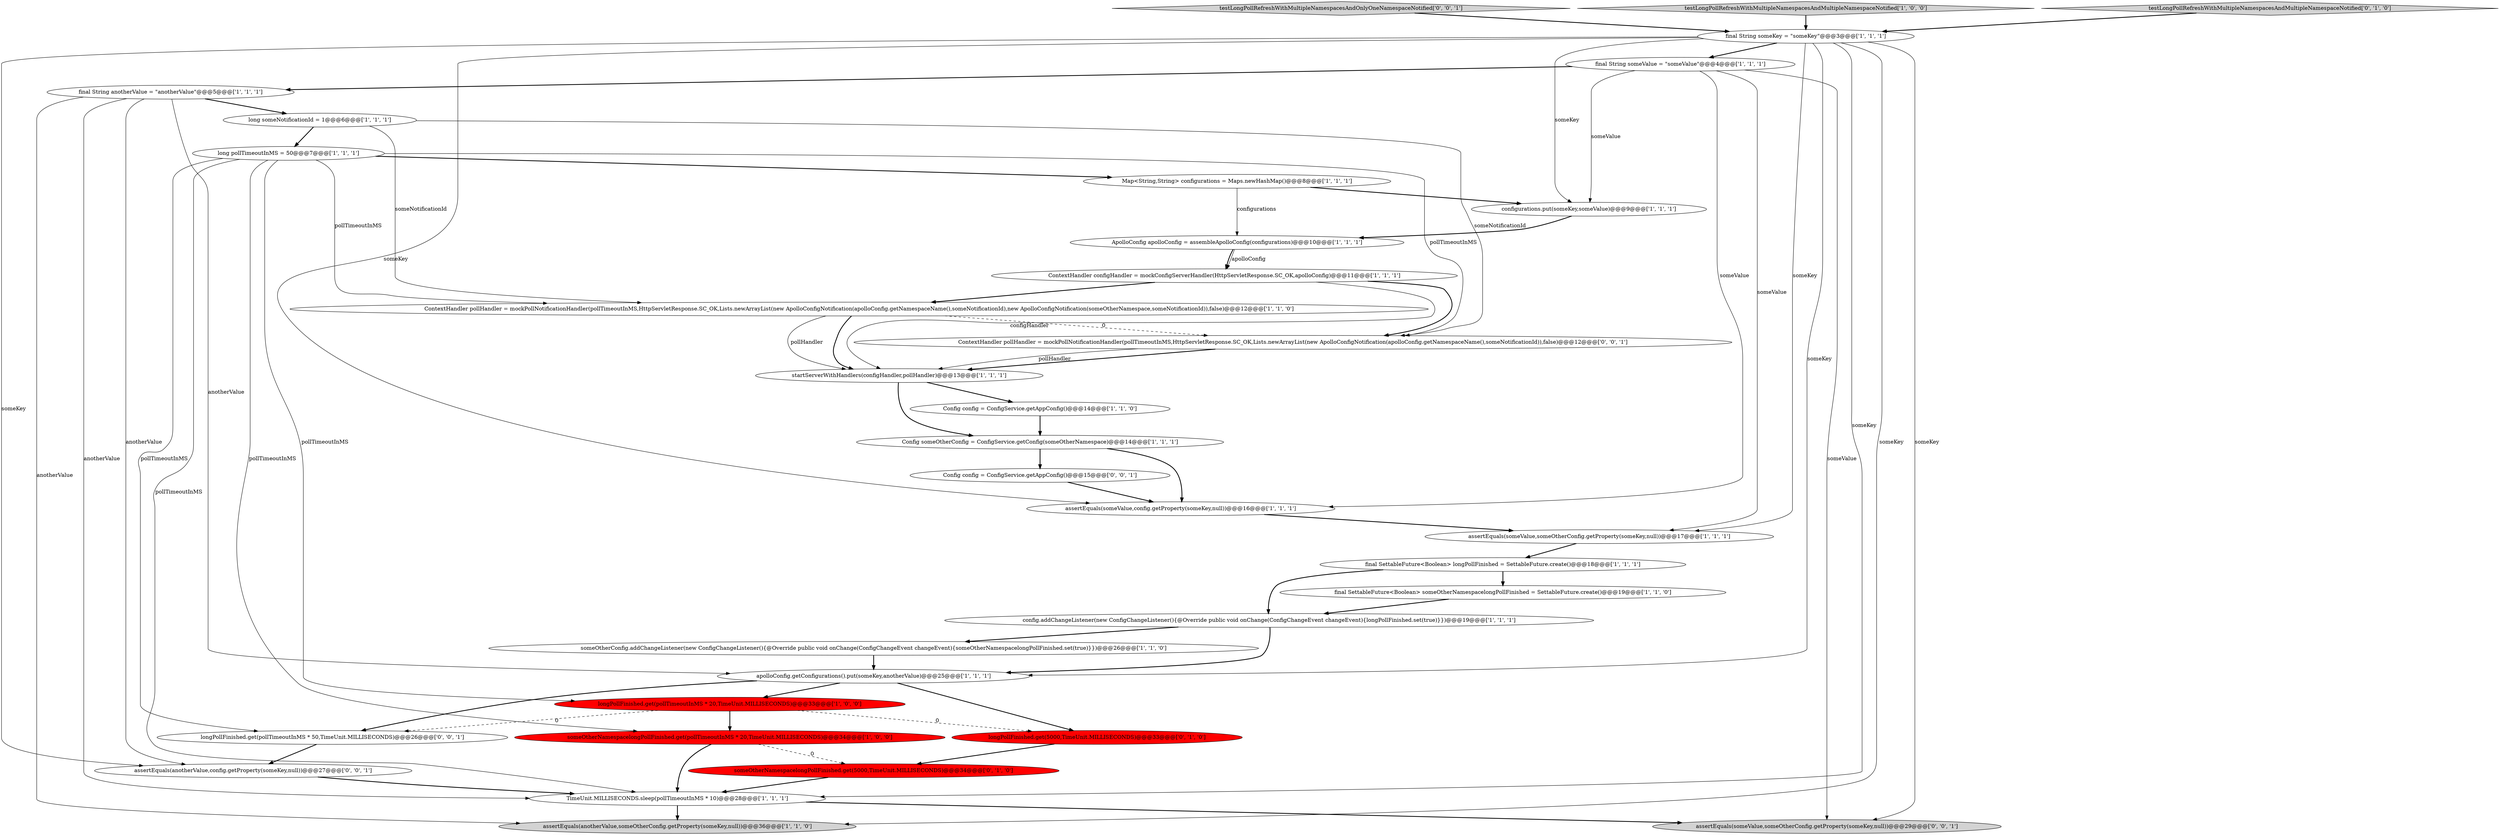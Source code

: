 digraph {
22 [style = filled, label = "final String someValue = \"someValue\"@@@4@@@['1', '1', '1']", fillcolor = white, shape = ellipse image = "AAA0AAABBB1BBB"];
24 [style = filled, label = "someOtherConfig.addChangeListener(new ConfigChangeListener(){@Override public void onChange(ConfigChangeEvent changeEvent){someOtherNamespacelongPollFinished.set(true)}})@@@26@@@['1', '1', '0']", fillcolor = white, shape = ellipse image = "AAA0AAABBB1BBB"];
17 [style = filled, label = "ApolloConfig apolloConfig = assembleApolloConfig(configurations)@@@10@@@['1', '1', '1']", fillcolor = white, shape = ellipse image = "AAA0AAABBB1BBB"];
28 [style = filled, label = "assertEquals(anotherValue,config.getProperty(someKey,null))@@@27@@@['0', '0', '1']", fillcolor = white, shape = ellipse image = "AAA0AAABBB3BBB"];
20 [style = filled, label = "longPollFinished.get(pollTimeoutInMS * 20,TimeUnit.MILLISECONDS)@@@33@@@['1', '0', '0']", fillcolor = red, shape = ellipse image = "AAA1AAABBB1BBB"];
32 [style = filled, label = "assertEquals(someValue,someOtherConfig.getProperty(someKey,null))@@@29@@@['0', '0', '1']", fillcolor = lightgray, shape = ellipse image = "AAA0AAABBB3BBB"];
13 [style = filled, label = "final String someKey = \"someKey\"@@@3@@@['1', '1', '1']", fillcolor = white, shape = ellipse image = "AAA0AAABBB1BBB"];
11 [style = filled, label = "assertEquals(someValue,someOtherConfig.getProperty(someKey,null))@@@17@@@['1', '1', '1']", fillcolor = white, shape = ellipse image = "AAA0AAABBB1BBB"];
6 [style = filled, label = "Config config = ConfigService.getAppConfig()@@@14@@@['1', '1', '0']", fillcolor = white, shape = ellipse image = "AAA0AAABBB1BBB"];
16 [style = filled, label = "ContextHandler configHandler = mockConfigServerHandler(HttpServletResponse.SC_OK,apolloConfig)@@@11@@@['1', '1', '1']", fillcolor = white, shape = ellipse image = "AAA0AAABBB1BBB"];
3 [style = filled, label = "Config someOtherConfig = ConfigService.getConfig(someOtherNamespace)@@@14@@@['1', '1', '1']", fillcolor = white, shape = ellipse image = "AAA0AAABBB1BBB"];
26 [style = filled, label = "someOtherNamespacelongPollFinished.get(5000,TimeUnit.MILLISECONDS)@@@34@@@['0', '1', '0']", fillcolor = red, shape = ellipse image = "AAA1AAABBB2BBB"];
27 [style = filled, label = "longPollFinished.get(5000,TimeUnit.MILLISECONDS)@@@33@@@['0', '1', '0']", fillcolor = red, shape = ellipse image = "AAA1AAABBB2BBB"];
9 [style = filled, label = "ContextHandler pollHandler = mockPollNotificationHandler(pollTimeoutInMS,HttpServletResponse.SC_OK,Lists.newArrayList(new ApolloConfigNotification(apolloConfig.getNamespaceName(),someNotificationId),new ApolloConfigNotification(someOtherNamespace,someNotificationId)),false)@@@12@@@['1', '1', '0']", fillcolor = white, shape = ellipse image = "AAA0AAABBB1BBB"];
2 [style = filled, label = "final SettableFuture<Boolean> longPollFinished = SettableFuture.create()@@@18@@@['1', '1', '1']", fillcolor = white, shape = ellipse image = "AAA0AAABBB1BBB"];
21 [style = filled, label = "assertEquals(anotherValue,someOtherConfig.getProperty(someKey,null))@@@36@@@['1', '1', '0']", fillcolor = lightgray, shape = ellipse image = "AAA0AAABBB1BBB"];
31 [style = filled, label = "testLongPollRefreshWithMultipleNamespacesAndOnlyOneNamespaceNotified['0', '0', '1']", fillcolor = lightgray, shape = diamond image = "AAA0AAABBB3BBB"];
4 [style = filled, label = "configurations.put(someKey,someValue)@@@9@@@['1', '1', '1']", fillcolor = white, shape = ellipse image = "AAA0AAABBB1BBB"];
7 [style = filled, label = "apolloConfig.getConfigurations().put(someKey,anotherValue)@@@25@@@['1', '1', '1']", fillcolor = white, shape = ellipse image = "AAA0AAABBB1BBB"];
10 [style = filled, label = "final SettableFuture<Boolean> someOtherNamespacelongPollFinished = SettableFuture.create()@@@19@@@['1', '1', '0']", fillcolor = white, shape = ellipse image = "AAA0AAABBB1BBB"];
14 [style = filled, label = "startServerWithHandlers(configHandler,pollHandler)@@@13@@@['1', '1', '1']", fillcolor = white, shape = ellipse image = "AAA0AAABBB1BBB"];
5 [style = filled, label = "assertEquals(someValue,config.getProperty(someKey,null))@@@16@@@['1', '1', '1']", fillcolor = white, shape = ellipse image = "AAA0AAABBB1BBB"];
30 [style = filled, label = "longPollFinished.get(pollTimeoutInMS * 50,TimeUnit.MILLISECONDS)@@@26@@@['0', '0', '1']", fillcolor = white, shape = ellipse image = "AAA0AAABBB3BBB"];
15 [style = filled, label = "TimeUnit.MILLISECONDS.sleep(pollTimeoutInMS * 10)@@@28@@@['1', '1', '1']", fillcolor = white, shape = ellipse image = "AAA0AAABBB1BBB"];
8 [style = filled, label = "final String anotherValue = \"anotherValue\"@@@5@@@['1', '1', '1']", fillcolor = white, shape = ellipse image = "AAA0AAABBB1BBB"];
33 [style = filled, label = "Config config = ConfigService.getAppConfig()@@@15@@@['0', '0', '1']", fillcolor = white, shape = ellipse image = "AAA0AAABBB3BBB"];
19 [style = filled, label = "long someNotificationId = 1@@@6@@@['1', '1', '1']", fillcolor = white, shape = ellipse image = "AAA0AAABBB1BBB"];
29 [style = filled, label = "ContextHandler pollHandler = mockPollNotificationHandler(pollTimeoutInMS,HttpServletResponse.SC_OK,Lists.newArrayList(new ApolloConfigNotification(apolloConfig.getNamespaceName(),someNotificationId)),false)@@@12@@@['0', '0', '1']", fillcolor = white, shape = ellipse image = "AAA0AAABBB3BBB"];
23 [style = filled, label = "config.addChangeListener(new ConfigChangeListener(){@Override public void onChange(ConfigChangeEvent changeEvent){longPollFinished.set(true)}})@@@19@@@['1', '1', '1']", fillcolor = white, shape = ellipse image = "AAA0AAABBB1BBB"];
0 [style = filled, label = "Map<String,String> configurations = Maps.newHashMap()@@@8@@@['1', '1', '1']", fillcolor = white, shape = ellipse image = "AAA0AAABBB1BBB"];
12 [style = filled, label = "testLongPollRefreshWithMultipleNamespacesAndMultipleNamespaceNotified['1', '0', '0']", fillcolor = lightgray, shape = diamond image = "AAA0AAABBB1BBB"];
18 [style = filled, label = "long pollTimeoutInMS = 50@@@7@@@['1', '1', '1']", fillcolor = white, shape = ellipse image = "AAA0AAABBB1BBB"];
1 [style = filled, label = "someOtherNamespacelongPollFinished.get(pollTimeoutInMS * 20,TimeUnit.MILLISECONDS)@@@34@@@['1', '0', '0']", fillcolor = red, shape = ellipse image = "AAA1AAABBB1BBB"];
25 [style = filled, label = "testLongPollRefreshWithMultipleNamespacesAndMultipleNamespaceNotified['0', '1', '0']", fillcolor = lightgray, shape = diamond image = "AAA0AAABBB2BBB"];
14->3 [style = bold, label=""];
6->3 [style = bold, label=""];
19->18 [style = bold, label=""];
28->15 [style = bold, label=""];
13->15 [style = solid, label="someKey"];
4->17 [style = bold, label=""];
20->30 [style = dashed, label="0"];
22->32 [style = solid, label="someValue"];
18->15 [style = solid, label="pollTimeoutInMS"];
7->30 [style = bold, label=""];
25->13 [style = bold, label=""];
15->21 [style = bold, label=""];
8->19 [style = bold, label=""];
8->15 [style = solid, label="anotherValue"];
1->26 [style = dashed, label="0"];
1->15 [style = bold, label=""];
31->13 [style = bold, label=""];
16->29 [style = bold, label=""];
8->28 [style = solid, label="anotherValue"];
20->27 [style = dashed, label="0"];
18->9 [style = solid, label="pollTimeoutInMS"];
18->30 [style = solid, label="pollTimeoutInMS"];
3->33 [style = bold, label=""];
7->20 [style = bold, label=""];
20->1 [style = bold, label=""];
33->5 [style = bold, label=""];
19->9 [style = solid, label="someNotificationId"];
2->10 [style = bold, label=""];
8->21 [style = solid, label="anotherValue"];
11->2 [style = bold, label=""];
13->7 [style = solid, label="someKey"];
22->8 [style = bold, label=""];
2->23 [style = bold, label=""];
12->13 [style = bold, label=""];
13->4 [style = solid, label="someKey"];
18->1 [style = solid, label="pollTimeoutInMS"];
16->14 [style = solid, label="configHandler"];
3->5 [style = bold, label=""];
23->24 [style = bold, label=""];
8->7 [style = solid, label="anotherValue"];
30->28 [style = bold, label=""];
13->28 [style = solid, label="someKey"];
9->29 [style = dashed, label="0"];
18->29 [style = solid, label="pollTimeoutInMS"];
22->11 [style = solid, label="someValue"];
0->4 [style = bold, label=""];
10->23 [style = bold, label=""];
13->32 [style = solid, label="someKey"];
13->11 [style = solid, label="someKey"];
13->21 [style = solid, label="someKey"];
13->5 [style = solid, label="someKey"];
26->15 [style = bold, label=""];
29->14 [style = bold, label=""];
9->14 [style = solid, label="pollHandler"];
9->14 [style = bold, label=""];
7->27 [style = bold, label=""];
22->5 [style = solid, label="someValue"];
18->20 [style = solid, label="pollTimeoutInMS"];
0->17 [style = solid, label="configurations"];
29->14 [style = solid, label="pollHandler"];
5->11 [style = bold, label=""];
23->7 [style = bold, label=""];
13->22 [style = bold, label=""];
22->4 [style = solid, label="someValue"];
24->7 [style = bold, label=""];
15->32 [style = bold, label=""];
17->16 [style = solid, label="apolloConfig"];
18->0 [style = bold, label=""];
16->9 [style = bold, label=""];
14->6 [style = bold, label=""];
17->16 [style = bold, label=""];
19->29 [style = solid, label="someNotificationId"];
27->26 [style = bold, label=""];
}
